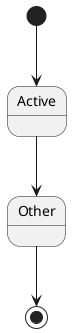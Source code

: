 {
  "sha1": "m1rshc5dajjr6yxide2rjewqv2qmgs4",
  "insertion": {
    "when": "2024-06-03T18:59:34.725Z",
    "user": "plantuml@gmail.com"
  }
}
@startuml

[*] --> Active
Active --> Other
Other --> [*]
@enduml

